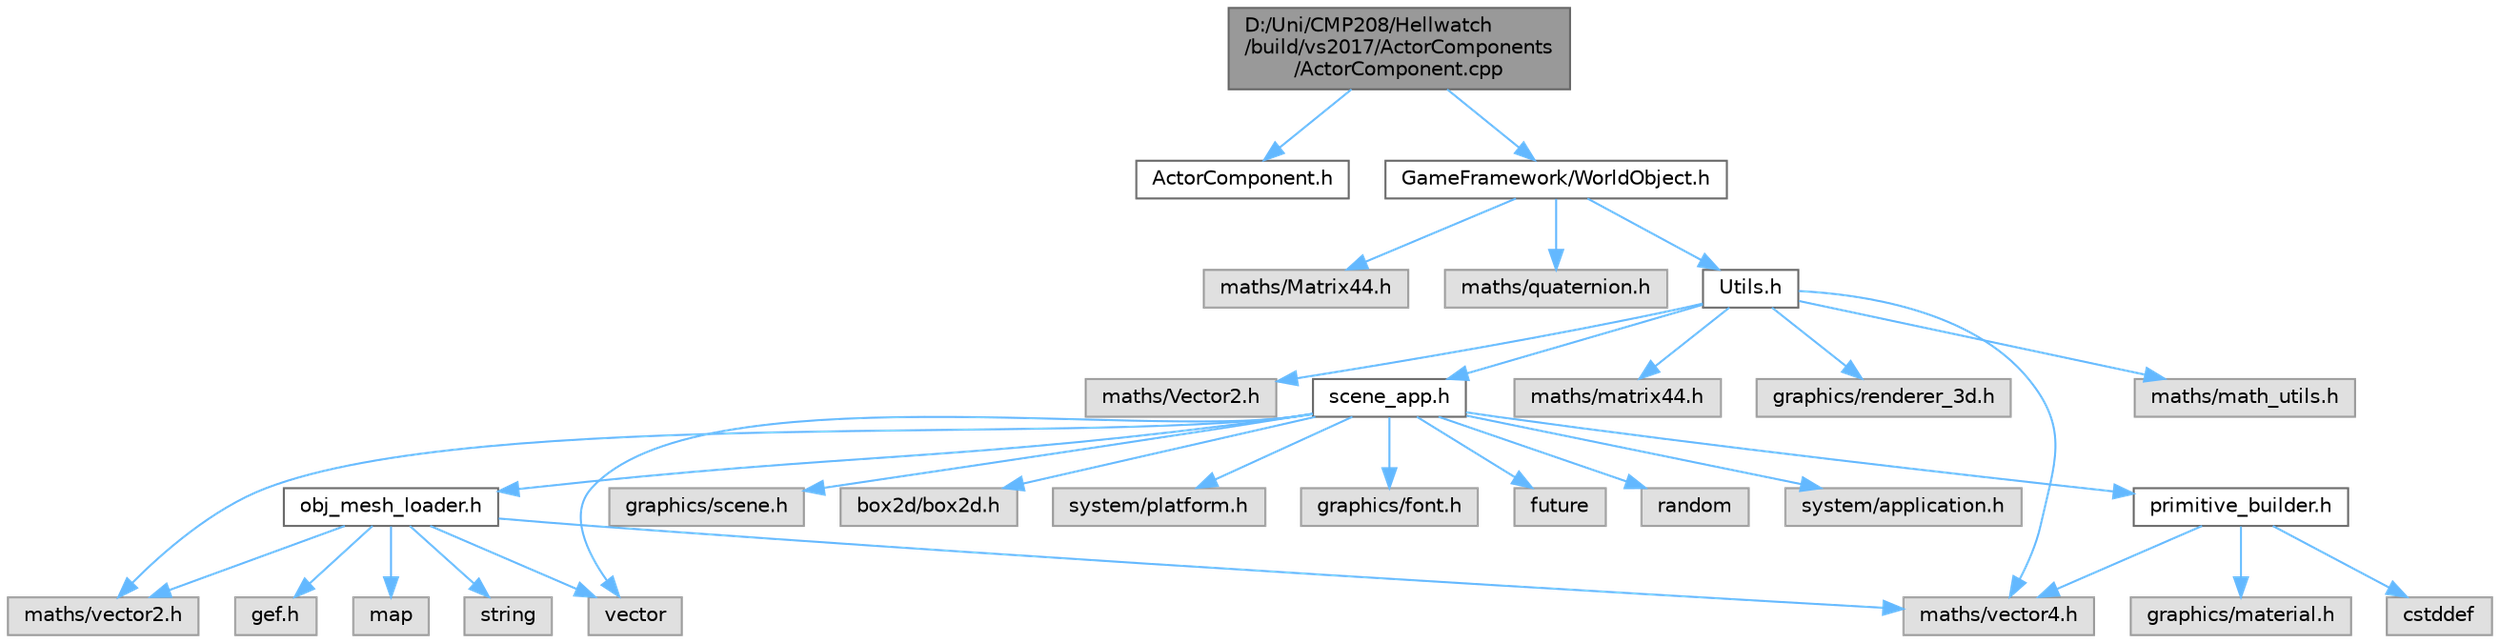 digraph "D:/Uni/CMP208/Hellwatch/build/vs2017/ActorComponents/ActorComponent.cpp"
{
 // LATEX_PDF_SIZE
  bgcolor="transparent";
  edge [fontname=Helvetica,fontsize=10,labelfontname=Helvetica,labelfontsize=10];
  node [fontname=Helvetica,fontsize=10,shape=box,height=0.2,width=0.4];
  Node1 [label="D:/Uni/CMP208/Hellwatch\l/build/vs2017/ActorComponents\l/ActorComponent.cpp",height=0.2,width=0.4,color="gray40", fillcolor="grey60", style="filled", fontcolor="black",tooltip=" "];
  Node1 -> Node2 [color="steelblue1",style="solid"];
  Node2 [label="ActorComponent.h",height=0.2,width=0.4,color="grey40", fillcolor="white", style="filled",URL="$_actor_component_8h.html",tooltip=" "];
  Node1 -> Node3 [color="steelblue1",style="solid"];
  Node3 [label="GameFramework/WorldObject.h",height=0.2,width=0.4,color="grey40", fillcolor="white", style="filled",URL="$_world_object_8h.html",tooltip=" "];
  Node3 -> Node4 [color="steelblue1",style="solid"];
  Node4 [label="maths/Matrix44.h",height=0.2,width=0.4,color="grey60", fillcolor="#E0E0E0", style="filled",tooltip=" "];
  Node3 -> Node5 [color="steelblue1",style="solid"];
  Node5 [label="maths/quaternion.h",height=0.2,width=0.4,color="grey60", fillcolor="#E0E0E0", style="filled",tooltip=" "];
  Node3 -> Node6 [color="steelblue1",style="solid"];
  Node6 [label="Utils.h",height=0.2,width=0.4,color="grey40", fillcolor="white", style="filled",URL="$_utils_8h.html",tooltip=" "];
  Node6 -> Node7 [color="steelblue1",style="solid"];
  Node7 [label="maths/Vector2.h",height=0.2,width=0.4,color="grey60", fillcolor="#E0E0E0", style="filled",tooltip=" "];
  Node6 -> Node8 [color="steelblue1",style="solid"];
  Node8 [label="maths/vector4.h",height=0.2,width=0.4,color="grey60", fillcolor="#E0E0E0", style="filled",tooltip=" "];
  Node6 -> Node9 [color="steelblue1",style="solid"];
  Node9 [label="maths/matrix44.h",height=0.2,width=0.4,color="grey60", fillcolor="#E0E0E0", style="filled",tooltip=" "];
  Node6 -> Node10 [color="steelblue1",style="solid"];
  Node10 [label="graphics/renderer_3d.h",height=0.2,width=0.4,color="grey60", fillcolor="#E0E0E0", style="filled",tooltip=" "];
  Node6 -> Node11 [color="steelblue1",style="solid"];
  Node11 [label="scene_app.h",height=0.2,width=0.4,color="grey40", fillcolor="white", style="filled",URL="$scene__app_8h.html",tooltip=" "];
  Node11 -> Node12 [color="steelblue1",style="solid"];
  Node12 [label="system/application.h",height=0.2,width=0.4,color="grey60", fillcolor="#E0E0E0", style="filled",tooltip=" "];
  Node11 -> Node13 [color="steelblue1",style="solid"];
  Node13 [label="maths/vector2.h",height=0.2,width=0.4,color="grey60", fillcolor="#E0E0E0", style="filled",tooltip=" "];
  Node11 -> Node14 [color="steelblue1",style="solid"];
  Node14 [label="primitive_builder.h",height=0.2,width=0.4,color="grey40", fillcolor="white", style="filled",URL="$primitive__builder_8h.html",tooltip=" "];
  Node14 -> Node8 [color="steelblue1",style="solid"];
  Node14 -> Node15 [color="steelblue1",style="solid"];
  Node15 [label="graphics/material.h",height=0.2,width=0.4,color="grey60", fillcolor="#E0E0E0", style="filled",tooltip=" "];
  Node14 -> Node16 [color="steelblue1",style="solid"];
  Node16 [label="cstddef",height=0.2,width=0.4,color="grey60", fillcolor="#E0E0E0", style="filled",tooltip=" "];
  Node11 -> Node17 [color="steelblue1",style="solid"];
  Node17 [label="graphics/scene.h",height=0.2,width=0.4,color="grey60", fillcolor="#E0E0E0", style="filled",tooltip=" "];
  Node11 -> Node18 [color="steelblue1",style="solid"];
  Node18 [label="box2d/box2d.h",height=0.2,width=0.4,color="grey60", fillcolor="#E0E0E0", style="filled",tooltip=" "];
  Node11 -> Node19 [color="steelblue1",style="solid"];
  Node19 [label="system/platform.h",height=0.2,width=0.4,color="grey60", fillcolor="#E0E0E0", style="filled",tooltip=" "];
  Node11 -> Node20 [color="steelblue1",style="solid"];
  Node20 [label="obj_mesh_loader.h",height=0.2,width=0.4,color="grey40", fillcolor="white", style="filled",URL="$obj__mesh__loader_8h.html",tooltip=" "];
  Node20 -> Node21 [color="steelblue1",style="solid"];
  Node21 [label="gef.h",height=0.2,width=0.4,color="grey60", fillcolor="#E0E0E0", style="filled",tooltip=" "];
  Node20 -> Node22 [color="steelblue1",style="solid"];
  Node22 [label="map",height=0.2,width=0.4,color="grey60", fillcolor="#E0E0E0", style="filled",tooltip=" "];
  Node20 -> Node23 [color="steelblue1",style="solid"];
  Node23 [label="string",height=0.2,width=0.4,color="grey60", fillcolor="#E0E0E0", style="filled",tooltip=" "];
  Node20 -> Node24 [color="steelblue1",style="solid"];
  Node24 [label="vector",height=0.2,width=0.4,color="grey60", fillcolor="#E0E0E0", style="filled",tooltip=" "];
  Node20 -> Node8 [color="steelblue1",style="solid"];
  Node20 -> Node13 [color="steelblue1",style="solid"];
  Node11 -> Node25 [color="steelblue1",style="solid"];
  Node25 [label="graphics/font.h",height=0.2,width=0.4,color="grey60", fillcolor="#E0E0E0", style="filled",tooltip=" "];
  Node11 -> Node24 [color="steelblue1",style="solid"];
  Node11 -> Node26 [color="steelblue1",style="solid"];
  Node26 [label="future",height=0.2,width=0.4,color="grey60", fillcolor="#E0E0E0", style="filled",tooltip=" "];
  Node11 -> Node27 [color="steelblue1",style="solid"];
  Node27 [label="random",height=0.2,width=0.4,color="grey60", fillcolor="#E0E0E0", style="filled",tooltip=" "];
  Node6 -> Node28 [color="steelblue1",style="solid"];
  Node28 [label="maths/math_utils.h",height=0.2,width=0.4,color="grey60", fillcolor="#E0E0E0", style="filled",tooltip=" "];
}
